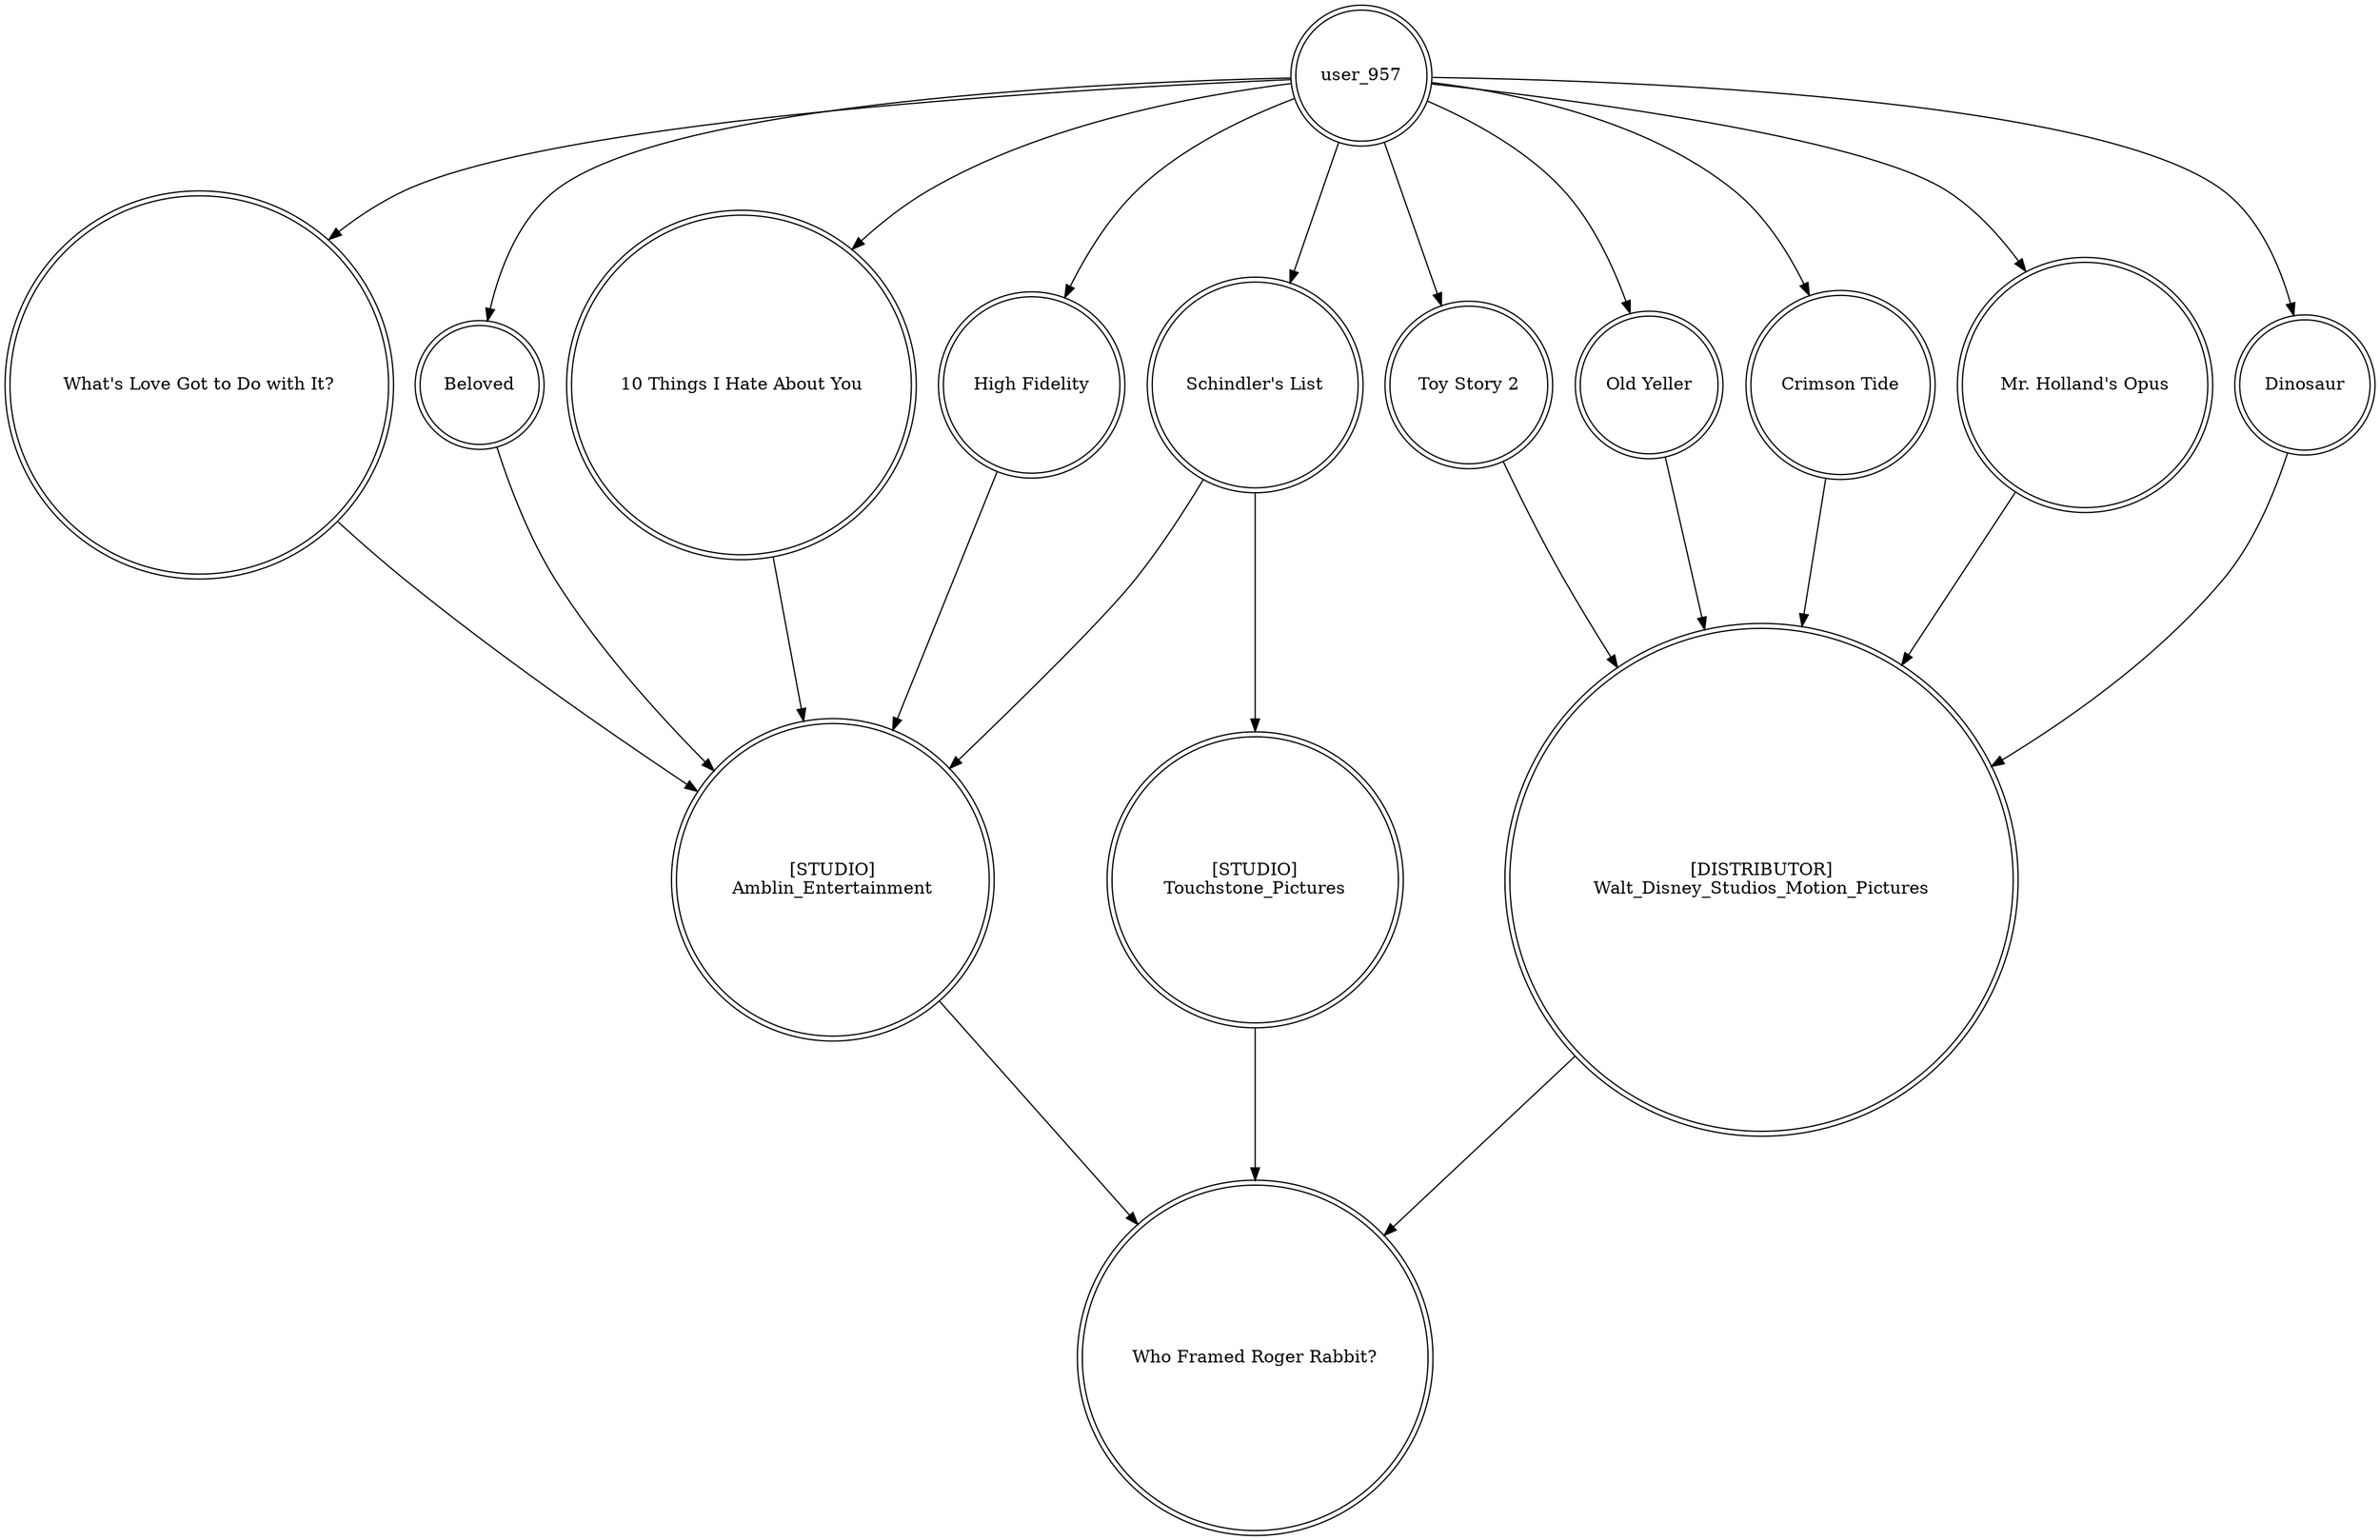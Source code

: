 digraph finite_state_machine {
	node [shape=doublecircle]
	"What's Love Got to Do with It?" -> "[STUDIO]
Amblin_Entertainment"
	user_957 -> Beloved
	user_957 -> "Schindler's List"
	"[STUDIO]
Amblin_Entertainment" -> "Who Framed Roger Rabbit?"
	"10 Things I Hate About You" -> "[STUDIO]
Amblin_Entertainment"
	"Schindler's List" -> "[STUDIO]
Touchstone_Pictures"
	user_957 -> "Toy Story 2"
	"Old Yeller" -> "[DISTRIBUTOR]
Walt_Disney_Studios_Motion_Pictures"
	user_957 -> "10 Things I Hate About You"
	user_957 -> "Crimson Tide"
	user_957 -> "Mr. Holland's Opus"
	"High Fidelity" -> "[STUDIO]
Amblin_Entertainment"
	"Schindler's List" -> "[STUDIO]
Amblin_Entertainment"
	"[STUDIO]
Touchstone_Pictures" -> "Who Framed Roger Rabbit?"
	"[DISTRIBUTOR]
Walt_Disney_Studios_Motion_Pictures" -> "Who Framed Roger Rabbit?"
	user_957 -> "What's Love Got to Do with It?"
	Dinosaur -> "[DISTRIBUTOR]
Walt_Disney_Studios_Motion_Pictures"
	"Crimson Tide" -> "[DISTRIBUTOR]
Walt_Disney_Studios_Motion_Pictures"
	user_957 -> "Old Yeller"
	Beloved -> "[STUDIO]
Amblin_Entertainment"
	"Toy Story 2" -> "[DISTRIBUTOR]
Walt_Disney_Studios_Motion_Pictures"
	"Mr. Holland's Opus" -> "[DISTRIBUTOR]
Walt_Disney_Studios_Motion_Pictures"
	user_957 -> "High Fidelity"
	user_957 -> Dinosaur
}
